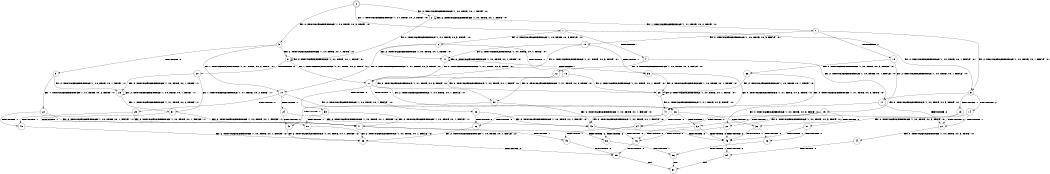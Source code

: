 digraph BCG {
size = "7, 10.5";
center = TRUE;
node [shape = circle];
0 [peripheries = 2];
0 -> 1 [label = "EX !1 !ATOMIC_EXCH_BRANCH (1, +1, TRUE, +0, 2, TRUE) !:0:"];
0 -> 2 [label = "EX !2 !ATOMIC_EXCH_BRANCH (1, +0, TRUE, +0, 1, TRUE) !:0:"];
0 -> 3 [label = "EX !0 !ATOMIC_EXCH_BRANCH (1, +0, TRUE, +0, 3, TRUE) !:0:"];
1 -> 4 [label = "TERMINATE !1"];
1 -> 5 [label = "EX !2 !ATOMIC_EXCH_BRANCH (1, +0, TRUE, +0, 1, FALSE) !:0:"];
1 -> 6 [label = "EX !0 !ATOMIC_EXCH_BRANCH (1, +0, TRUE, +0, 3, FALSE) !:0:"];
2 -> 7 [label = "EX !1 !ATOMIC_EXCH_BRANCH (1, +1, TRUE, +0, 2, TRUE) !:0:"];
2 -> 8 [label = "EX !0 !ATOMIC_EXCH_BRANCH (1, +0, TRUE, +0, 3, TRUE) !:0:"];
2 -> 2 [label = "EX !2 !ATOMIC_EXCH_BRANCH (1, +0, TRUE, +0, 1, TRUE) !:0:"];
3 -> 9 [label = "TERMINATE !0"];
3 -> 10 [label = "EX !1 !ATOMIC_EXCH_BRANCH (1, +1, TRUE, +0, 2, TRUE) !:0:"];
3 -> 8 [label = "EX !2 !ATOMIC_EXCH_BRANCH (1, +0, TRUE, +0, 1, TRUE) !:0:"];
4 -> 11 [label = "EX !2 !ATOMIC_EXCH_BRANCH (1, +0, TRUE, +0, 1, FALSE) !:0:"];
4 -> 12 [label = "EX !0 !ATOMIC_EXCH_BRANCH (1, +0, TRUE, +0, 3, FALSE) !:0:"];
5 -> 13 [label = "TERMINATE !1"];
5 -> 14 [label = "TERMINATE !2"];
5 -> 15 [label = "EX !0 !ATOMIC_EXCH_BRANCH (1, +0, TRUE, +0, 3, TRUE) !:0:"];
6 -> 16 [label = "TERMINATE !1"];
6 -> 17 [label = "EX !2 !ATOMIC_EXCH_BRANCH (1, +0, TRUE, +0, 1, TRUE) !:0:"];
6 -> 10 [label = "EX !0 !ATOMIC_EXCH_BRANCH (1, +1, TRUE, +0, 3, TRUE) !:0:"];
7 -> 18 [label = "TERMINATE !1"];
7 -> 19 [label = "EX !0 !ATOMIC_EXCH_BRANCH (1, +0, TRUE, +0, 3, FALSE) !:0:"];
7 -> 5 [label = "EX !2 !ATOMIC_EXCH_BRANCH (1, +0, TRUE, +0, 1, FALSE) !:0:"];
8 -> 20 [label = "TERMINATE !0"];
8 -> 21 [label = "EX !1 !ATOMIC_EXCH_BRANCH (1, +1, TRUE, +0, 2, TRUE) !:0:"];
8 -> 8 [label = "EX !2 !ATOMIC_EXCH_BRANCH (1, +0, TRUE, +0, 1, TRUE) !:0:"];
9 -> 22 [label = "EX !1 !ATOMIC_EXCH_BRANCH (1, +1, TRUE, +0, 2, TRUE) !:1:"];
9 -> 23 [label = "EX !2 !ATOMIC_EXCH_BRANCH (1, +0, TRUE, +0, 1, TRUE) !:1:"];
10 -> 24 [label = "TERMINATE !1"];
10 -> 25 [label = "TERMINATE !0"];
10 -> 26 [label = "EX !2 !ATOMIC_EXCH_BRANCH (1, +0, TRUE, +0, 1, FALSE) !:0:"];
11 -> 27 [label = "TERMINATE !2"];
11 -> 28 [label = "EX !0 !ATOMIC_EXCH_BRANCH (1, +0, TRUE, +0, 3, TRUE) !:0:"];
12 -> 29 [label = "EX !2 !ATOMIC_EXCH_BRANCH (1, +0, TRUE, +0, 1, TRUE) !:0:"];
12 -> 30 [label = "EX !0 !ATOMIC_EXCH_BRANCH (1, +1, TRUE, +0, 3, TRUE) !:0:"];
13 -> 27 [label = "TERMINATE !2"];
13 -> 28 [label = "EX !0 !ATOMIC_EXCH_BRANCH (1, +0, TRUE, +0, 3, TRUE) !:0:"];
14 -> 27 [label = "TERMINATE !1"];
14 -> 31 [label = "EX !0 !ATOMIC_EXCH_BRANCH (1, +0, TRUE, +0, 3, TRUE) !:0:"];
15 -> 32 [label = "TERMINATE !1"];
15 -> 33 [label = "TERMINATE !2"];
15 -> 34 [label = "TERMINATE !0"];
16 -> 29 [label = "EX !2 !ATOMIC_EXCH_BRANCH (1, +0, TRUE, +0, 1, TRUE) !:0:"];
16 -> 30 [label = "EX !0 !ATOMIC_EXCH_BRANCH (1, +1, TRUE, +0, 3, TRUE) !:0:"];
17 -> 35 [label = "TERMINATE !1"];
17 -> 17 [label = "EX !2 !ATOMIC_EXCH_BRANCH (1, +0, TRUE, +0, 1, TRUE) !:0:"];
17 -> 21 [label = "EX !0 !ATOMIC_EXCH_BRANCH (1, +1, TRUE, +0, 3, TRUE) !:0:"];
18 -> 36 [label = "EX !0 !ATOMIC_EXCH_BRANCH (1, +0, TRUE, +0, 3, FALSE) !:0:"];
18 -> 11 [label = "EX !2 !ATOMIC_EXCH_BRANCH (1, +0, TRUE, +0, 1, FALSE) !:0:"];
19 -> 35 [label = "TERMINATE !1"];
19 -> 17 [label = "EX !2 !ATOMIC_EXCH_BRANCH (1, +0, TRUE, +0, 1, TRUE) !:0:"];
19 -> 21 [label = "EX !0 !ATOMIC_EXCH_BRANCH (1, +1, TRUE, +0, 3, TRUE) !:0:"];
20 -> 37 [label = "EX !1 !ATOMIC_EXCH_BRANCH (1, +1, TRUE, +0, 2, TRUE) !:1:"];
20 -> 23 [label = "EX !2 !ATOMIC_EXCH_BRANCH (1, +0, TRUE, +0, 1, TRUE) !:1:"];
21 -> 38 [label = "TERMINATE !1"];
21 -> 39 [label = "TERMINATE !0"];
21 -> 26 [label = "EX !2 !ATOMIC_EXCH_BRANCH (1, +0, TRUE, +0, 1, FALSE) !:0:"];
22 -> 40 [label = "TERMINATE !1"];
22 -> 41 [label = "EX !2 !ATOMIC_EXCH_BRANCH (1, +0, TRUE, +0, 1, FALSE) !:1:"];
23 -> 37 [label = "EX !1 !ATOMIC_EXCH_BRANCH (1, +1, TRUE, +0, 2, TRUE) !:1:"];
23 -> 23 [label = "EX !2 !ATOMIC_EXCH_BRANCH (1, +0, TRUE, +0, 1, TRUE) !:1:"];
24 -> 42 [label = "TERMINATE !0"];
24 -> 43 [label = "EX !2 !ATOMIC_EXCH_BRANCH (1, +0, TRUE, +0, 1, FALSE) !:0:"];
25 -> 40 [label = "TERMINATE !1"];
25 -> 41 [label = "EX !2 !ATOMIC_EXCH_BRANCH (1, +0, TRUE, +0, 1, FALSE) !:1:"];
26 -> 32 [label = "TERMINATE !1"];
26 -> 33 [label = "TERMINATE !2"];
26 -> 34 [label = "TERMINATE !0"];
27 -> 44 [label = "EX !0 !ATOMIC_EXCH_BRANCH (1, +0, TRUE, +0, 3, TRUE) !:0:"];
28 -> 45 [label = "TERMINATE !2"];
28 -> 46 [label = "TERMINATE !0"];
29 -> 29 [label = "EX !2 !ATOMIC_EXCH_BRANCH (1, +0, TRUE, +0, 1, TRUE) !:0:"];
29 -> 47 [label = "EX !0 !ATOMIC_EXCH_BRANCH (1, +1, TRUE, +0, 3, TRUE) !:0:"];
30 -> 42 [label = "TERMINATE !0"];
30 -> 43 [label = "EX !2 !ATOMIC_EXCH_BRANCH (1, +0, TRUE, +0, 1, FALSE) !:0:"];
31 -> 45 [label = "TERMINATE !1"];
31 -> 48 [label = "TERMINATE !0"];
32 -> 45 [label = "TERMINATE !2"];
32 -> 46 [label = "TERMINATE !0"];
33 -> 45 [label = "TERMINATE !1"];
33 -> 48 [label = "TERMINATE !0"];
34 -> 49 [label = "TERMINATE !1"];
34 -> 50 [label = "TERMINATE !2"];
35 -> 29 [label = "EX !2 !ATOMIC_EXCH_BRANCH (1, +0, TRUE, +0, 1, TRUE) !:0:"];
35 -> 47 [label = "EX !0 !ATOMIC_EXCH_BRANCH (1, +1, TRUE, +0, 3, TRUE) !:0:"];
36 -> 29 [label = "EX !2 !ATOMIC_EXCH_BRANCH (1, +0, TRUE, +0, 1, TRUE) !:0:"];
36 -> 47 [label = "EX !0 !ATOMIC_EXCH_BRANCH (1, +1, TRUE, +0, 3, TRUE) !:0:"];
37 -> 51 [label = "TERMINATE !1"];
37 -> 41 [label = "EX !2 !ATOMIC_EXCH_BRANCH (1, +0, TRUE, +0, 1, FALSE) !:1:"];
38 -> 52 [label = "TERMINATE !0"];
38 -> 43 [label = "EX !2 !ATOMIC_EXCH_BRANCH (1, +0, TRUE, +0, 1, FALSE) !:0:"];
39 -> 51 [label = "TERMINATE !1"];
39 -> 41 [label = "EX !2 !ATOMIC_EXCH_BRANCH (1, +0, TRUE, +0, 1, FALSE) !:1:"];
40 -> 53 [label = "EX !2 !ATOMIC_EXCH_BRANCH (1, +0, TRUE, +0, 1, FALSE) !:2:"];
41 -> 49 [label = "TERMINATE !1"];
41 -> 50 [label = "TERMINATE !2"];
42 -> 53 [label = "EX !2 !ATOMIC_EXCH_BRANCH (1, +0, TRUE, +0, 1, FALSE) !:2:"];
43 -> 45 [label = "TERMINATE !2"];
43 -> 46 [label = "TERMINATE !0"];
44 -> 54 [label = "TERMINATE !0"];
45 -> 54 [label = "TERMINATE !0"];
46 -> 55 [label = "TERMINATE !2"];
47 -> 52 [label = "TERMINATE !0"];
47 -> 43 [label = "EX !2 !ATOMIC_EXCH_BRANCH (1, +0, TRUE, +0, 1, FALSE) !:0:"];
48 -> 56 [label = "TERMINATE !1"];
49 -> 55 [label = "TERMINATE !2"];
50 -> 56 [label = "TERMINATE !1"];
51 -> 53 [label = "EX !2 !ATOMIC_EXCH_BRANCH (1, +0, TRUE, +0, 1, FALSE) !:2:"];
52 -> 53 [label = "EX !2 !ATOMIC_EXCH_BRANCH (1, +0, TRUE, +0, 1, FALSE) !:2:"];
53 -> 55 [label = "TERMINATE !2"];
54 -> 57 [label = "exit"];
55 -> 57 [label = "exit"];
56 -> 57 [label = "exit"];
}
